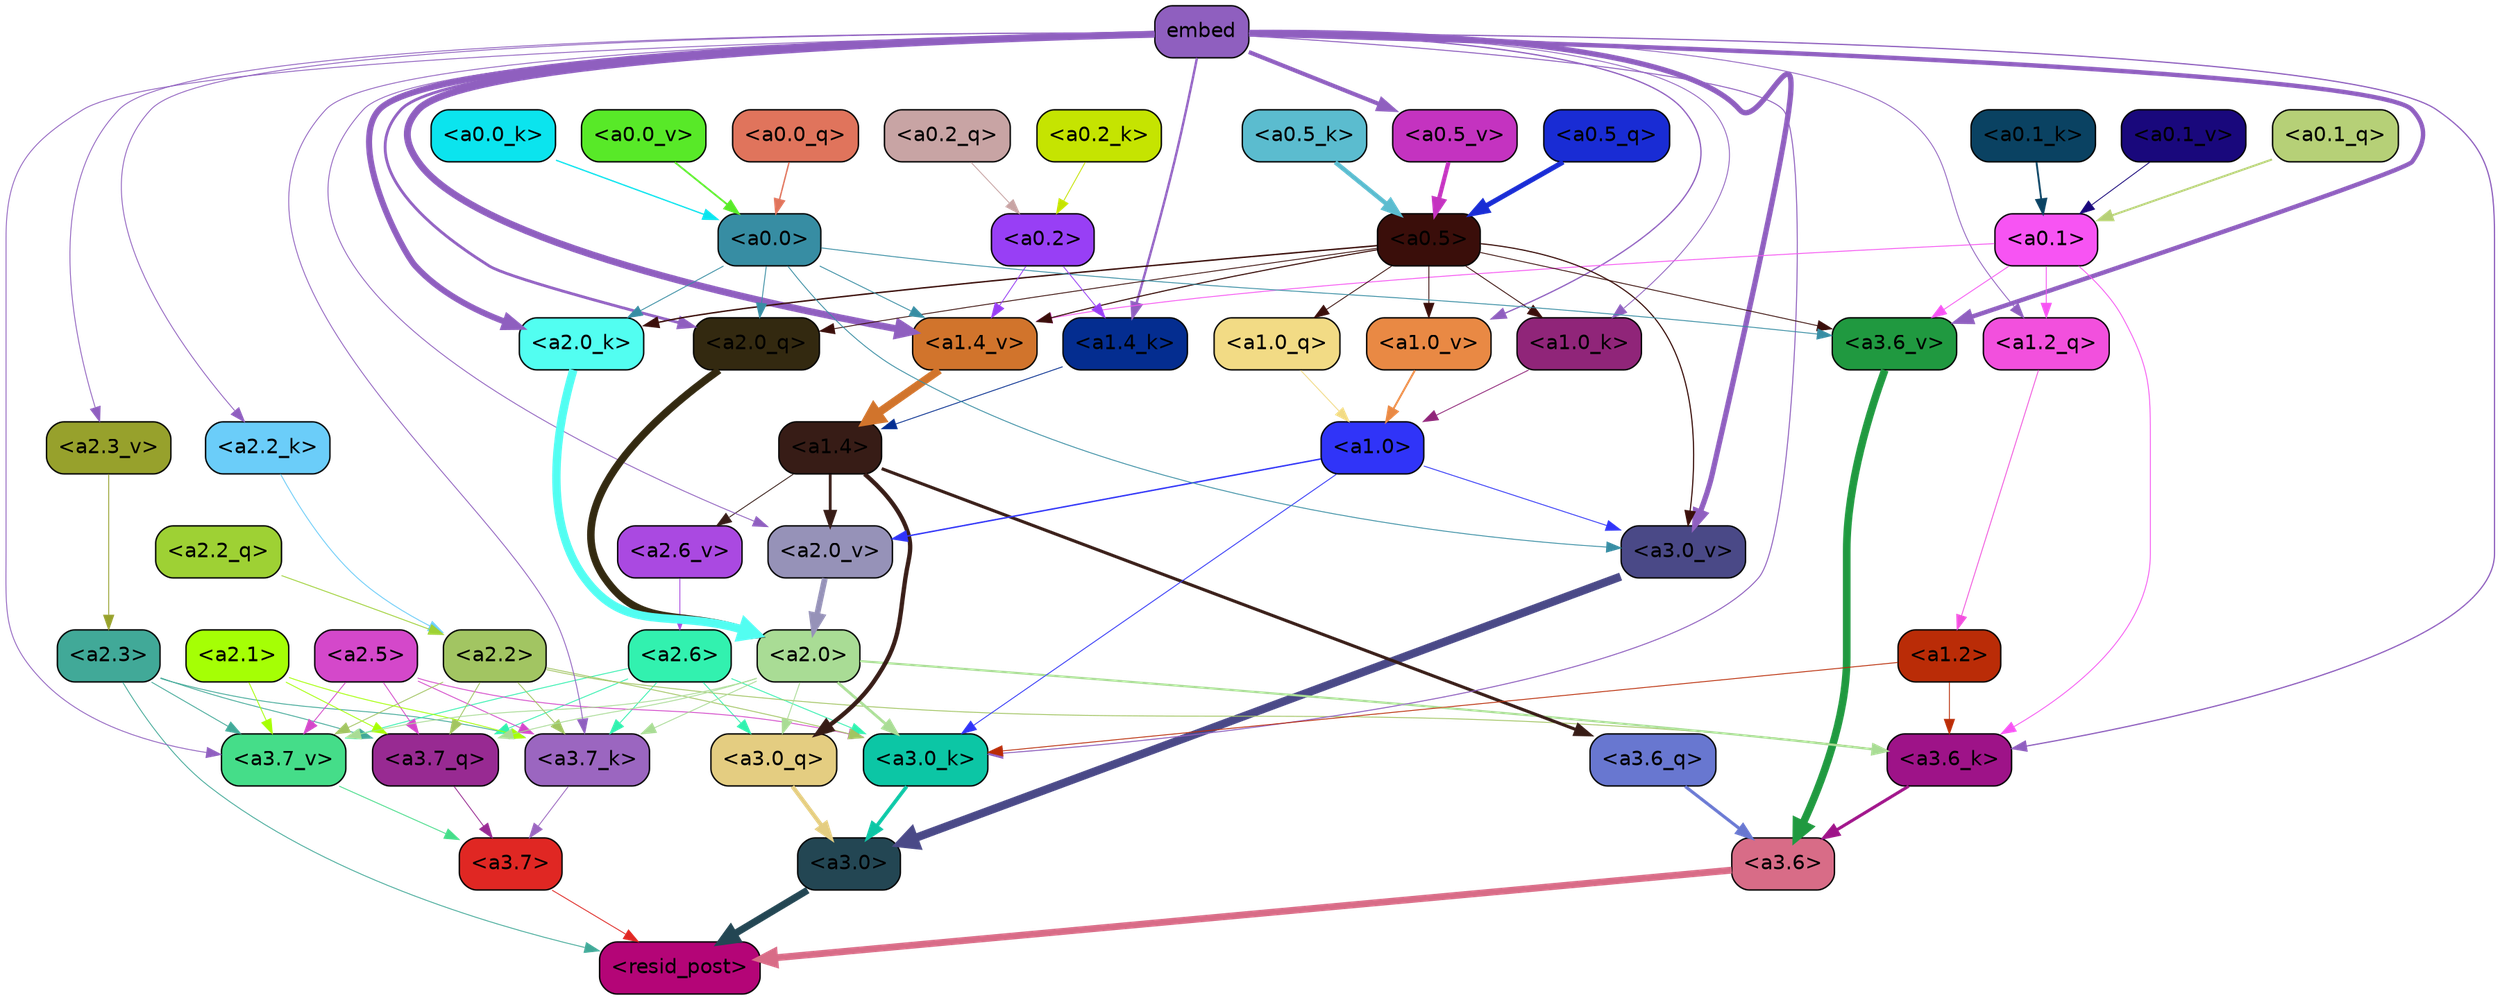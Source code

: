 strict digraph "" {
	graph [bgcolor=transparent,
		layout=dot,
		overlap=false,
		splines=true
	];
	"<a3.7>"	[color=black,
		fillcolor="#e02723",
		fontname=Helvetica,
		shape=box,
		style="filled, rounded"];
	"<resid_post>"	[color=black,
		fillcolor="#b40577",
		fontname=Helvetica,
		shape=box,
		style="filled, rounded"];
	"<a3.7>" -> "<resid_post>"	[color="#e02723",
		penwidth=0.6];
	"<a3.6>"	[color=black,
		fillcolor="#d86c87",
		fontname=Helvetica,
		shape=box,
		style="filled, rounded"];
	"<a3.6>" -> "<resid_post>"	[color="#d86c87",
		penwidth=4.7534414529800415];
	"<a3.0>"	[color=black,
		fillcolor="#234653",
		fontname=Helvetica,
		shape=box,
		style="filled, rounded"];
	"<a3.0>" -> "<resid_post>"	[color="#234653",
		penwidth=4.898576855659485];
	"<a2.3>"	[color=black,
		fillcolor="#41a998",
		fontname=Helvetica,
		shape=box,
		style="filled, rounded"];
	"<a2.3>" -> "<resid_post>"	[color="#41a998",
		penwidth=0.6];
	"<a3.7_q>"	[color=black,
		fillcolor="#982a92",
		fontname=Helvetica,
		shape=box,
		style="filled, rounded"];
	"<a2.3>" -> "<a3.7_q>"	[color="#41a998",
		penwidth=0.6];
	"<a3.7_k>"	[color=black,
		fillcolor="#9b66c0",
		fontname=Helvetica,
		shape=box,
		style="filled, rounded"];
	"<a2.3>" -> "<a3.7_k>"	[color="#41a998",
		penwidth=0.6];
	"<a3.7_v>"	[color=black,
		fillcolor="#45dd89",
		fontname=Helvetica,
		shape=box,
		style="filled, rounded"];
	"<a2.3>" -> "<a3.7_v>"	[color="#41a998",
		penwidth=0.6];
	"<a3.7_q>" -> "<a3.7>"	[color="#982a92",
		penwidth=0.6];
	"<a3.6_q>"	[color=black,
		fillcolor="#6877d0",
		fontname=Helvetica,
		shape=box,
		style="filled, rounded"];
	"<a3.6_q>" -> "<a3.6>"	[color="#6877d0",
		penwidth=2.160832464694977];
	"<a3.0_q>"	[color=black,
		fillcolor="#e4cd81",
		fontname=Helvetica,
		shape=box,
		style="filled, rounded"];
	"<a3.0_q>" -> "<a3.0>"	[color="#e4cd81",
		penwidth=2.870753765106201];
	"<a3.7_k>" -> "<a3.7>"	[color="#9b66c0",
		penwidth=0.6];
	"<a3.6_k>"	[color=black,
		fillcolor="#9e1388",
		fontname=Helvetica,
		shape=box,
		style="filled, rounded"];
	"<a3.6_k>" -> "<a3.6>"	[color="#9e1388",
		penwidth=2.13908451795578];
	"<a3.0_k>"	[color=black,
		fillcolor="#0cc6a5",
		fontname=Helvetica,
		shape=box,
		style="filled, rounded"];
	"<a3.0_k>" -> "<a3.0>"	[color="#0cc6a5",
		penwidth=2.520303964614868];
	"<a3.7_v>" -> "<a3.7>"	[color="#45dd89",
		penwidth=0.6];
	"<a3.6_v>"	[color=black,
		fillcolor="#209940",
		fontname=Helvetica,
		shape=box,
		style="filled, rounded"];
	"<a3.6_v>" -> "<a3.6>"	[color="#209940",
		penwidth=5.297133803367615];
	"<a3.0_v>"	[color=black,
		fillcolor="#4a4987",
		fontname=Helvetica,
		shape=box,
		style="filled, rounded"];
	"<a3.0_v>" -> "<a3.0>"	[color="#4a4987",
		penwidth=5.680712580680847];
	"<a2.6>"	[color=black,
		fillcolor="#32f1af",
		fontname=Helvetica,
		shape=box,
		style="filled, rounded"];
	"<a2.6>" -> "<a3.7_q>"	[color="#32f1af",
		penwidth=0.6];
	"<a2.6>" -> "<a3.0_q>"	[color="#32f1af",
		penwidth=0.6];
	"<a2.6>" -> "<a3.7_k>"	[color="#32f1af",
		penwidth=0.6];
	"<a2.6>" -> "<a3.0_k>"	[color="#32f1af",
		penwidth=0.6];
	"<a2.6>" -> "<a3.7_v>"	[color="#32f1af",
		penwidth=0.6];
	"<a2.5>"	[color=black,
		fillcolor="#d448ca",
		fontname=Helvetica,
		shape=box,
		style="filled, rounded"];
	"<a2.5>" -> "<a3.7_q>"	[color="#d448ca",
		penwidth=0.6];
	"<a2.5>" -> "<a3.7_k>"	[color="#d448ca",
		penwidth=0.6];
	"<a2.5>" -> "<a3.0_k>"	[color="#d448ca",
		penwidth=0.6];
	"<a2.5>" -> "<a3.7_v>"	[color="#d448ca",
		penwidth=0.6];
	"<a2.2>"	[color=black,
		fillcolor="#a2c562",
		fontname=Helvetica,
		shape=box,
		style="filled, rounded"];
	"<a2.2>" -> "<a3.7_q>"	[color="#a2c562",
		penwidth=0.6];
	"<a2.2>" -> "<a3.7_k>"	[color="#a2c562",
		penwidth=0.6];
	"<a2.2>" -> "<a3.6_k>"	[color="#a2c562",
		penwidth=0.6];
	"<a2.2>" -> "<a3.0_k>"	[color="#a2c562",
		penwidth=0.6];
	"<a2.2>" -> "<a3.7_v>"	[color="#a2c562",
		penwidth=0.6];
	"<a2.1>"	[color=black,
		fillcolor="#a5ff05",
		fontname=Helvetica,
		shape=box,
		style="filled, rounded"];
	"<a2.1>" -> "<a3.7_q>"	[color="#a5ff05",
		penwidth=0.6];
	"<a2.1>" -> "<a3.7_k>"	[color="#a5ff05",
		penwidth=0.6];
	"<a2.1>" -> "<a3.7_v>"	[color="#a5ff05",
		penwidth=0.6];
	"<a2.0>"	[color=black,
		fillcolor="#a9dc95",
		fontname=Helvetica,
		shape=box,
		style="filled, rounded"];
	"<a2.0>" -> "<a3.7_q>"	[color="#a9dc95",
		penwidth=0.6];
	"<a2.0>" -> "<a3.0_q>"	[color="#a9dc95",
		penwidth=0.6];
	"<a2.0>" -> "<a3.7_k>"	[color="#a9dc95",
		penwidth=0.6];
	"<a2.0>" -> "<a3.6_k>"	[color="#a9dc95",
		penwidth=1.4784413101151586];
	"<a2.0>" -> "<a3.0_k>"	[color="#a9dc95",
		penwidth=1.8858084231615067];
	"<a2.0>" -> "<a3.7_v>"	[color="#a9dc95",
		penwidth=0.6];
	"<a1.4>"	[color=black,
		fillcolor="#371c16",
		fontname=Helvetica,
		shape=box,
		style="filled, rounded"];
	"<a1.4>" -> "<a3.6_q>"	[color="#371c16",
		penwidth=2.149975523352623];
	"<a1.4>" -> "<a3.0_q>"	[color="#371c16",
		penwidth=3.0018038749694824];
	"<a2.6_v>"	[color=black,
		fillcolor="#aa49e1",
		fontname=Helvetica,
		shape=box,
		style="filled, rounded"];
	"<a1.4>" -> "<a2.6_v>"	[color="#371c16",
		penwidth=0.6];
	"<a2.0_v>"	[color=black,
		fillcolor="#9692b8",
		fontname=Helvetica,
		shape=box,
		style="filled, rounded"];
	"<a1.4>" -> "<a2.0_v>"	[color="#371c16",
		penwidth=1.925402581691742];
	embed	[color=black,
		fillcolor="#8f5fbf",
		fontname=Helvetica,
		shape=box,
		style="filled, rounded"];
	embed -> "<a3.7_k>"	[color="#8f5fbf",
		penwidth=0.6];
	embed -> "<a3.6_k>"	[color="#8f5fbf",
		penwidth=0.8552796393632889];
	embed -> "<a3.0_k>"	[color="#8f5fbf",
		penwidth=0.691851794719696];
	embed -> "<a3.7_v>"	[color="#8f5fbf",
		penwidth=0.6];
	embed -> "<a3.6_v>"	[color="#8f5fbf",
		penwidth=3.067279100418091];
	embed -> "<a3.0_v>"	[color="#8f5fbf",
		penwidth=3.6927278637886047];
	"<a2.0_q>"	[color=black,
		fillcolor="#332910",
		fontname=Helvetica,
		shape=box,
		style="filled, rounded"];
	embed -> "<a2.0_q>"	[color="#8f5fbf",
		penwidth=1.944248914718628];
	"<a2.2_k>"	[color=black,
		fillcolor="#6bcdf9",
		fontname=Helvetica,
		shape=box,
		style="filled, rounded"];
	embed -> "<a2.2_k>"	[color="#8f5fbf",
		penwidth=0.6];
	"<a2.0_k>"	[color=black,
		fillcolor="#52fef1",
		fontname=Helvetica,
		shape=box,
		style="filled, rounded"];
	embed -> "<a2.0_k>"	[color="#8f5fbf",
		penwidth=4.198909968137741];
	"<a2.3_v>"	[color=black,
		fillcolor="#97a12c",
		fontname=Helvetica,
		shape=box,
		style="filled, rounded"];
	embed -> "<a2.3_v>"	[color="#8f5fbf",
		penwidth=0.6];
	embed -> "<a2.0_v>"	[color="#8f5fbf",
		penwidth=0.6];
	"<a1.2_q>"	[color=black,
		fillcolor="#f250dd",
		fontname=Helvetica,
		shape=box,
		style="filled, rounded"];
	embed -> "<a1.2_q>"	[color="#8f5fbf",
		penwidth=0.6];
	"<a1.4_k>"	[color=black,
		fillcolor="#042d90",
		fontname=Helvetica,
		shape=box,
		style="filled, rounded"];
	embed -> "<a1.4_k>"	[color="#8f5fbf",
		penwidth=1.6299549341201782];
	"<a1.0_k>"	[color=black,
		fillcolor="#902579",
		fontname=Helvetica,
		shape=box,
		style="filled, rounded"];
	embed -> "<a1.0_k>"	[color="#8f5fbf",
		penwidth=0.6];
	"<a1.4_v>"	[color=black,
		fillcolor="#d1742c",
		fontname=Helvetica,
		shape=box,
		style="filled, rounded"];
	embed -> "<a1.4_v>"	[color="#8f5fbf",
		penwidth=4.780120432376862];
	"<a1.0_v>"	[color=black,
		fillcolor="#e98944",
		fontname=Helvetica,
		shape=box,
		style="filled, rounded"];
	embed -> "<a1.0_v>"	[color="#8f5fbf",
		penwidth=0.8886437299661338];
	"<a0.5_v>"	[color=black,
		fillcolor="#c433c0",
		fontname=Helvetica,
		shape=box,
		style="filled, rounded"];
	embed -> "<a0.5_v>"	[color="#8f5fbf",
		penwidth=2.905687689781189];
	"<a1.2>"	[color=black,
		fillcolor="#ba2c07",
		fontname=Helvetica,
		shape=box,
		style="filled, rounded"];
	"<a1.2>" -> "<a3.6_k>"	[color="#ba2c07",
		penwidth=0.6];
	"<a1.2>" -> "<a3.0_k>"	[color="#ba2c07",
		penwidth=0.6];
	"<a0.1>"	[color=black,
		fillcolor="#f754f3",
		fontname=Helvetica,
		shape=box,
		style="filled, rounded"];
	"<a0.1>" -> "<a3.6_k>"	[color="#f754f3",
		penwidth=0.6];
	"<a0.1>" -> "<a3.6_v>"	[color="#f754f3",
		penwidth=0.6];
	"<a0.1>" -> "<a1.2_q>"	[color="#f754f3",
		penwidth=0.6];
	"<a0.1>" -> "<a1.4_v>"	[color="#f754f3",
		penwidth=0.6];
	"<a1.0>"	[color=black,
		fillcolor="#3034f8",
		fontname=Helvetica,
		shape=box,
		style="filled, rounded"];
	"<a1.0>" -> "<a3.0_k>"	[color="#3034f8",
		penwidth=0.6];
	"<a1.0>" -> "<a3.0_v>"	[color="#3034f8",
		penwidth=0.6];
	"<a1.0>" -> "<a2.0_v>"	[color="#3034f8",
		penwidth=0.9920598268508911];
	"<a0.5>"	[color=black,
		fillcolor="#3a0e0a",
		fontname=Helvetica,
		shape=box,
		style="filled, rounded"];
	"<a0.5>" -> "<a3.6_v>"	[color="#3a0e0a",
		penwidth=0.6];
	"<a0.5>" -> "<a3.0_v>"	[color="#3a0e0a",
		penwidth=0.8028683364391327];
	"<a0.5>" -> "<a2.0_q>"	[color="#3a0e0a",
		penwidth=0.6];
	"<a0.5>" -> "<a2.0_k>"	[color="#3a0e0a",
		penwidth=0.9883035719394684];
	"<a1.0_q>"	[color=black,
		fillcolor="#f2db85",
		fontname=Helvetica,
		shape=box,
		style="filled, rounded"];
	"<a0.5>" -> "<a1.0_q>"	[color="#3a0e0a",
		penwidth=0.6];
	"<a0.5>" -> "<a1.0_k>"	[color="#3a0e0a",
		penwidth=0.6];
	"<a0.5>" -> "<a1.4_v>"	[color="#3a0e0a",
		penwidth=0.7686666250228882];
	"<a0.5>" -> "<a1.0_v>"	[color="#3a0e0a",
		penwidth=0.6];
	"<a0.0>"	[color=black,
		fillcolor="#378da3",
		fontname=Helvetica,
		shape=box,
		style="filled, rounded"];
	"<a0.0>" -> "<a3.6_v>"	[color="#378da3",
		penwidth=0.6];
	"<a0.0>" -> "<a3.0_v>"	[color="#378da3",
		penwidth=0.6];
	"<a0.0>" -> "<a2.0_q>"	[color="#378da3",
		penwidth=0.6];
	"<a0.0>" -> "<a2.0_k>"	[color="#378da3",
		penwidth=0.6];
	"<a0.0>" -> "<a1.4_v>"	[color="#378da3",
		penwidth=0.6];
	"<a2.2_q>"	[color=black,
		fillcolor="#9ed134",
		fontname=Helvetica,
		shape=box,
		style="filled, rounded"];
	"<a2.2_q>" -> "<a2.2>"	[color="#9ed134",
		penwidth=0.6];
	"<a2.0_q>" -> "<a2.0>"	[color="#332910",
		penwidth=5.1847569942474365];
	"<a2.2_k>" -> "<a2.2>"	[color="#6bcdf9",
		penwidth=0.6149471998214722];
	"<a2.0_k>" -> "<a2.0>"	[color="#52fef1",
		penwidth=5.773491740226746];
	"<a2.6_v>" -> "<a2.6>"	[color="#aa49e1",
		penwidth=0.6];
	"<a2.3_v>" -> "<a2.3>"	[color="#97a12c",
		penwidth=0.6];
	"<a2.0_v>" -> "<a2.0>"	[color="#9692b8",
		penwidth=3.9731863737106323];
	"<a1.2_q>" -> "<a1.2>"	[color="#f250dd",
		penwidth=0.6];
	"<a1.0_q>" -> "<a1.0>"	[color="#f2db85",
		penwidth=0.6];
	"<a1.4_k>" -> "<a1.4>"	[color="#042d90",
		penwidth=0.6];
	"<a1.0_k>" -> "<a1.0>"	[color="#902579",
		penwidth=0.6];
	"<a1.4_v>" -> "<a1.4>"	[color="#d1742c",
		penwidth=5.565408229827881];
	"<a1.0_v>" -> "<a1.0>"	[color="#e98944",
		penwidth=1.3358666002750397];
	"<a0.2>"	[color=black,
		fillcolor="#983ff5",
		fontname=Helvetica,
		shape=box,
		style="filled, rounded"];
	"<a0.2>" -> "<a1.4_k>"	[color="#983ff5",
		penwidth=0.6];
	"<a0.2>" -> "<a1.4_v>"	[color="#983ff5",
		penwidth=0.6];
	"<a0.5_q>"	[color=black,
		fillcolor="#192cd4",
		fontname=Helvetica,
		shape=box,
		style="filled, rounded"];
	"<a0.5_q>" -> "<a0.5>"	[color="#192cd4",
		penwidth=3.473052144050598];
	"<a0.2_q>"	[color=black,
		fillcolor="#c8a4a4",
		fontname=Helvetica,
		shape=box,
		style="filled, rounded"];
	"<a0.2_q>" -> "<a0.2>"	[color="#c8a4a4",
		penwidth=0.615731954574585];
	"<a0.1_q>"	[color=black,
		fillcolor="#b6d077",
		fontname=Helvetica,
		shape=box,
		style="filled, rounded"];
	"<a0.1_q>" -> "<a0.1>"	[color="#b6d077",
		penwidth=1.372210443019867];
	"<a0.0_q>"	[color=black,
		fillcolor="#e0745c",
		fontname=Helvetica,
		shape=box,
		style="filled, rounded"];
	"<a0.0_q>" -> "<a0.0>"	[color="#e0745c",
		penwidth=0.9833199977874756];
	"<a0.5_k>"	[color=black,
		fillcolor="#5bbccf",
		fontname=Helvetica,
		shape=box,
		style="filled, rounded"];
	"<a0.5_k>" -> "<a0.5>"	[color="#5bbccf",
		penwidth=3.105746805667877];
	"<a0.2_k>"	[color=black,
		fillcolor="#c5e401",
		fontname=Helvetica,
		shape=box,
		style="filled, rounded"];
	"<a0.2_k>" -> "<a0.2>"	[color="#c5e401",
		penwidth=0.6];
	"<a0.1_k>"	[color=black,
		fillcolor="#0a4262",
		fontname=Helvetica,
		shape=box,
		style="filled, rounded"];
	"<a0.1_k>" -> "<a0.1>"	[color="#0a4262",
		penwidth=1.2916463017463684];
	"<a0.0_k>"	[color=black,
		fillcolor="#0be4ee",
		fontname=Helvetica,
		shape=box,
		style="filled, rounded"];
	"<a0.0_k>" -> "<a0.0>"	[color="#0be4ee",
		penwidth=0.9117016792297363];
	"<a0.5_v>" -> "<a0.5>"	[color="#c433c0",
		penwidth=2.9294926524162292];
	"<a0.1_v>"	[color=black,
		fillcolor="#19087c",
		fontname=Helvetica,
		shape=box,
		style="filled, rounded"];
	"<a0.1_v>" -> "<a0.1>"	[color="#19087c",
		penwidth=0.6];
	"<a0.0_v>"	[color=black,
		fillcolor="#58e928",
		fontname=Helvetica,
		shape=box,
		style="filled, rounded"];
	"<a0.0_v>" -> "<a0.0>"	[color="#58e928",
		penwidth=1.2382320165634155];
}
